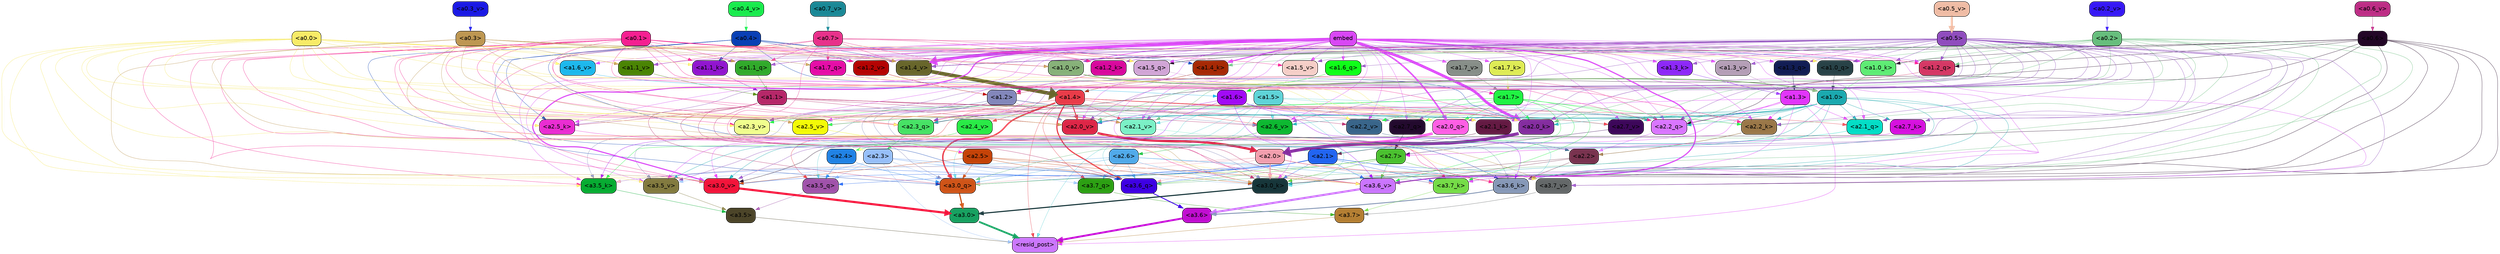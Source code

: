 strict digraph "" {
	graph [bgcolor=transparent,
		layout=dot,
		overlap=false,
		splines=true
	];
	"<a3.7>"	[color=black,
		fillcolor="#b47f33",
		fontname=Helvetica,
		shape=box,
		style="filled, rounded"];
	"<resid_post>"	[color=black,
		fillcolor="#cb77fc",
		fontname=Helvetica,
		shape=box,
		style="filled, rounded"];
	"<a3.7>" -> "<resid_post>"	[color="#b47f33",
		penwidth=0.6239100098609924];
	"<a3.6>"	[color=black,
		fillcolor="#c10ed1",
		fontname=Helvetica,
		shape=box,
		style="filled, rounded"];
	"<a3.6>" -> "<resid_post>"	[color="#c10ed1",
		penwidth=4.569062113761902];
	"<a3.5>"	[color=black,
		fillcolor="#4c4529",
		fontname=Helvetica,
		shape=box,
		style="filled, rounded"];
	"<a3.5>" -> "<resid_post>"	[color="#4c4529",
		penwidth=0.6];
	"<a3.0>"	[color=black,
		fillcolor="#18a161",
		fontname=Helvetica,
		shape=box,
		style="filled, rounded"];
	"<a3.0>" -> "<resid_post>"	[color="#18a161",
		penwidth=4.283544182777405];
	"<a2.3>"	[color=black,
		fillcolor="#97bff9",
		fontname=Helvetica,
		shape=box,
		style="filled, rounded"];
	"<a2.3>" -> "<resid_post>"	[color="#97bff9",
		penwidth=0.6];
	"<a3.7_q>"	[color=black,
		fillcolor="#2ca013",
		fontname=Helvetica,
		shape=box,
		style="filled, rounded"];
	"<a2.3>" -> "<a3.7_q>"	[color="#97bff9",
		penwidth=0.6];
	"<a3.6_q>"	[color=black,
		fillcolor="#3e01e3",
		fontname=Helvetica,
		shape=box,
		style="filled, rounded"];
	"<a2.3>" -> "<a3.6_q>"	[color="#97bff9",
		penwidth=0.6];
	"<a3.5_q>"	[color=black,
		fillcolor="#a052aa",
		fontname=Helvetica,
		shape=box,
		style="filled, rounded"];
	"<a2.3>" -> "<a3.5_q>"	[color="#97bff9",
		penwidth=0.6];
	"<a3.0_q>"	[color=black,
		fillcolor="#cf5418",
		fontname=Helvetica,
		shape=box,
		style="filled, rounded"];
	"<a2.3>" -> "<a3.0_q>"	[color="#97bff9",
		penwidth=0.6];
	"<a3.0_k>"	[color=black,
		fillcolor="#17363a",
		fontname=Helvetica,
		shape=box,
		style="filled, rounded"];
	"<a2.3>" -> "<a3.0_k>"	[color="#97bff9",
		penwidth=0.6];
	"<a3.6_v>"	[color=black,
		fillcolor="#ca75fd",
		fontname=Helvetica,
		shape=box,
		style="filled, rounded"];
	"<a2.3>" -> "<a3.6_v>"	[color="#97bff9",
		penwidth=0.6];
	"<a3.5_v>"	[color=black,
		fillcolor="#827a3f",
		fontname=Helvetica,
		shape=box,
		style="filled, rounded"];
	"<a2.3>" -> "<a3.5_v>"	[color="#97bff9",
		penwidth=0.6];
	"<a3.0_v>"	[color=black,
		fillcolor="#f2143a",
		fontname=Helvetica,
		shape=box,
		style="filled, rounded"];
	"<a2.3>" -> "<a3.0_v>"	[color="#97bff9",
		penwidth=0.6];
	"<a1.5>"	[color=black,
		fillcolor="#5fd4d8",
		fontname=Helvetica,
		shape=box,
		style="filled, rounded"];
	"<a1.5>" -> "<resid_post>"	[color="#5fd4d8",
		penwidth=0.6];
	"<a1.5>" -> "<a3.6_q>"	[color="#5fd4d8",
		penwidth=0.6];
	"<a1.5>" -> "<a3.5_q>"	[color="#5fd4d8",
		penwidth=0.6];
	"<a1.5>" -> "<a3.0_q>"	[color="#5fd4d8",
		penwidth=0.6];
	"<a3.6_k>"	[color=black,
		fillcolor="#8698b7",
		fontname=Helvetica,
		shape=box,
		style="filled, rounded"];
	"<a1.5>" -> "<a3.6_k>"	[color="#5fd4d8",
		penwidth=0.6];
	"<a1.5>" -> "<a3.0_k>"	[color="#5fd4d8",
		penwidth=0.6];
	"<a2.2_q>"	[color=black,
		fillcolor="#d975ff",
		fontname=Helvetica,
		shape=box,
		style="filled, rounded"];
	"<a1.5>" -> "<a2.2_q>"	[color="#5fd4d8",
		penwidth=0.6];
	"<a2.7_v>"	[color=black,
		fillcolor="#3d075a",
		fontname=Helvetica,
		shape=box,
		style="filled, rounded"];
	"<a1.5>" -> "<a2.7_v>"	[color="#5fd4d8",
		penwidth=0.6];
	"<a2.6_v>"	[color=black,
		fillcolor="#0db831",
		fontname=Helvetica,
		shape=box,
		style="filled, rounded"];
	"<a1.5>" -> "<a2.6_v>"	[color="#5fd4d8",
		penwidth=0.6];
	"<a2.1_v>"	[color=black,
		fillcolor="#7bf0c6",
		fontname=Helvetica,
		shape=box,
		style="filled, rounded"];
	"<a1.5>" -> "<a2.1_v>"	[color="#5fd4d8",
		penwidth=0.6];
	"<a1.4>"	[color=black,
		fillcolor="#e93c49",
		fontname=Helvetica,
		shape=box,
		style="filled, rounded"];
	"<a1.4>" -> "<resid_post>"	[color="#e93c49",
		penwidth=0.6];
	"<a1.4>" -> "<a3.7_q>"	[color="#e93c49",
		penwidth=0.6];
	"<a1.4>" -> "<a3.6_q>"	[color="#e93c49",
		penwidth=2.7536282539367676];
	"<a1.4>" -> "<a3.5_q>"	[color="#e93c49",
		penwidth=0.6];
	"<a1.4>" -> "<a3.0_q>"	[color="#e93c49",
		penwidth=3.3369133472442627];
	"<a2.3_q>"	[color=black,
		fillcolor="#47e265",
		fontname=Helvetica,
		shape=box,
		style="filled, rounded"];
	"<a1.4>" -> "<a2.3_q>"	[color="#e93c49",
		penwidth=0.6];
	"<a1.4>" -> "<a2.2_q>"	[color="#e93c49",
		penwidth=0.6];
	"<a2.1_q>"	[color=black,
		fillcolor="#04ddc6",
		fontname=Helvetica,
		shape=box,
		style="filled, rounded"];
	"<a1.4>" -> "<a2.1_q>"	[color="#e93c49",
		penwidth=0.6];
	"<a2.0_q>"	[color=black,
		fillcolor="#fe5ee4",
		fontname=Helvetica,
		shape=box,
		style="filled, rounded"];
	"<a1.4>" -> "<a2.0_q>"	[color="#e93c49",
		penwidth=0.6];
	"<a2.1_k>"	[color=black,
		fillcolor="#641a43",
		fontname=Helvetica,
		shape=box,
		style="filled, rounded"];
	"<a1.4>" -> "<a2.1_k>"	[color="#e93c49",
		penwidth=0.6];
	"<a1.4>" -> "<a2.7_v>"	[color="#e93c49",
		penwidth=0.6];
	"<a1.4>" -> "<a2.6_v>"	[color="#e93c49",
		penwidth=0.6];
	"<a2.5_v>"	[color=black,
		fillcolor="#f3fa07",
		fontname=Helvetica,
		shape=box,
		style="filled, rounded"];
	"<a1.4>" -> "<a2.5_v>"	[color="#e93c49",
		penwidth=0.6];
	"<a2.4_v>"	[color=black,
		fillcolor="#29ea46",
		fontname=Helvetica,
		shape=box,
		style="filled, rounded"];
	"<a1.4>" -> "<a2.4_v>"	[color="#e93c49",
		penwidth=0.6];
	"<a1.4>" -> "<a2.1_v>"	[color="#e93c49",
		penwidth=0.6];
	"<a2.0_v>"	[color=black,
		fillcolor="#dd2647",
		fontname=Helvetica,
		shape=box,
		style="filled, rounded"];
	"<a1.4>" -> "<a2.0_v>"	[color="#e93c49",
		penwidth=2.2818827629089355];
	"<a1.3>"	[color=black,
		fillcolor="#e235fa",
		fontname=Helvetica,
		shape=box,
		style="filled, rounded"];
	"<a1.3>" -> "<resid_post>"	[color="#e235fa",
		penwidth=0.6];
	"<a1.3>" -> "<a3.6_v>"	[color="#e235fa",
		penwidth=0.6];
	"<a1.3>" -> "<a3.5_v>"	[color="#e235fa",
		penwidth=0.6];
	"<a1.3>" -> "<a3.0_v>"	[color="#e235fa",
		penwidth=0.6];
	"<a1.3>" -> "<a2.2_q>"	[color="#e235fa",
		penwidth=0.6];
	"<a1.3>" -> "<a2.1_q>"	[color="#e235fa",
		penwidth=0.6];
	"<a2.2_k>"	[color=black,
		fillcolor="#9a7748",
		fontname=Helvetica,
		shape=box,
		style="filled, rounded"];
	"<a1.3>" -> "<a2.2_k>"	[color="#e235fa",
		penwidth=0.6];
	"<a1.3>" -> "<a2.5_v>"	[color="#e235fa",
		penwidth=0.6];
	"<a3.7_q>" -> "<a3.7>"	[color="#2ca013",
		penwidth=0.6];
	"<a3.6_q>" -> "<a3.6>"	[color="#3e01e3",
		penwidth=2.0344843566417694];
	"<a3.5_q>" -> "<a3.5>"	[color="#a052aa",
		penwidth=0.6];
	"<a3.0_q>" -> "<a3.0>"	[color="#cf5418",
		penwidth=2.863015294075012];
	"<a3.7_k>"	[color=black,
		fillcolor="#75dc47",
		fontname=Helvetica,
		shape=box,
		style="filled, rounded"];
	"<a3.7_k>" -> "<a3.7>"	[color="#75dc47",
		penwidth=0.6];
	"<a3.6_k>" -> "<a3.6>"	[color="#8698b7",
		penwidth=2.1770318150520325];
	"<a3.5_k>"	[color=black,
		fillcolor="#07ac32",
		fontname=Helvetica,
		shape=box,
		style="filled, rounded"];
	"<a3.5_k>" -> "<a3.5>"	[color="#07ac32",
		penwidth=0.6];
	"<a3.0_k>" -> "<a3.0>"	[color="#17363a",
		penwidth=2.6323853135108948];
	"<a3.7_v>"	[color=black,
		fillcolor="#646869",
		fontname=Helvetica,
		shape=box,
		style="filled, rounded"];
	"<a3.7_v>" -> "<a3.7>"	[color="#646869",
		penwidth=0.6];
	"<a3.6_v>" -> "<a3.6>"	[color="#ca75fd",
		penwidth=4.972373723983765];
	"<a3.5_v>" -> "<a3.5>"	[color="#827a3f",
		penwidth=0.6];
	"<a3.0_v>" -> "<a3.0>"	[color="#f2143a",
		penwidth=5.1638524532318115];
	"<a2.6>"	[color=black,
		fillcolor="#51aaea",
		fontname=Helvetica,
		shape=box,
		style="filled, rounded"];
	"<a2.6>" -> "<a3.7_q>"	[color="#51aaea",
		penwidth=0.6];
	"<a2.6>" -> "<a3.6_q>"	[color="#51aaea",
		penwidth=0.6];
	"<a2.6>" -> "<a3.0_q>"	[color="#51aaea",
		penwidth=0.6];
	"<a2.6>" -> "<a3.7_k>"	[color="#51aaea",
		penwidth=0.6];
	"<a2.6>" -> "<a3.6_k>"	[color="#51aaea",
		penwidth=0.6];
	"<a2.6>" -> "<a3.5_k>"	[color="#51aaea",
		penwidth=0.6];
	"<a2.6>" -> "<a3.0_k>"	[color="#51aaea",
		penwidth=0.6];
	"<a2.1>"	[color=black,
		fillcolor="#2265f1",
		fontname=Helvetica,
		shape=box,
		style="filled, rounded"];
	"<a2.1>" -> "<a3.7_q>"	[color="#2265f1",
		penwidth=0.6];
	"<a2.1>" -> "<a3.6_q>"	[color="#2265f1",
		penwidth=0.6];
	"<a2.1>" -> "<a3.5_q>"	[color="#2265f1",
		penwidth=0.6];
	"<a2.1>" -> "<a3.0_q>"	[color="#2265f1",
		penwidth=0.6];
	"<a2.1>" -> "<a3.7_k>"	[color="#2265f1",
		penwidth=0.6];
	"<a2.1>" -> "<a3.6_k>"	[color="#2265f1",
		penwidth=0.6];
	"<a2.1>" -> "<a3.5_k>"	[color="#2265f1",
		penwidth=0.6];
	"<a2.1>" -> "<a3.0_k>"	[color="#2265f1",
		penwidth=0.6];
	"<a2.1>" -> "<a3.7_v>"	[color="#2265f1",
		penwidth=0.6];
	"<a2.1>" -> "<a3.6_v>"	[color="#2265f1",
		penwidth=0.6];
	"<a2.1>" -> "<a3.0_v>"	[color="#2265f1",
		penwidth=0.6];
	"<a2.7>"	[color=black,
		fillcolor="#4bc130",
		fontname=Helvetica,
		shape=box,
		style="filled, rounded"];
	"<a2.7>" -> "<a3.6_q>"	[color="#4bc130",
		penwidth=0.6];
	"<a2.7>" -> "<a3.0_q>"	[color="#4bc130",
		penwidth=0.6];
	"<a2.7>" -> "<a3.6_k>"	[color="#4bc130",
		penwidth=0.6];
	"<a2.7>" -> "<a3.0_k>"	[color="#4bc130",
		penwidth=0.6];
	"<a2.7>" -> "<a3.6_v>"	[color="#4bc130",
		penwidth=0.6];
	"<a2.5>"	[color=black,
		fillcolor="#c54308",
		fontname=Helvetica,
		shape=box,
		style="filled, rounded"];
	"<a2.5>" -> "<a3.6_q>"	[color="#c54308",
		penwidth=0.6];
	"<a2.5>" -> "<a3.0_q>"	[color="#c54308",
		penwidth=0.6];
	"<a2.5>" -> "<a3.0_k>"	[color="#c54308",
		penwidth=0.6];
	"<a2.5>" -> "<a3.6_v>"	[color="#c54308",
		penwidth=0.6];
	"<a2.5>" -> "<a3.0_v>"	[color="#c54308",
		penwidth=0.6];
	"<a2.0>"	[color=black,
		fillcolor="#f29fae",
		fontname=Helvetica,
		shape=box,
		style="filled, rounded"];
	"<a2.0>" -> "<a3.6_q>"	[color="#f29fae",
		penwidth=0.6];
	"<a2.0>" -> "<a3.0_q>"	[color="#f29fae",
		penwidth=0.6];
	"<a2.0>" -> "<a3.7_k>"	[color="#f29fae",
		penwidth=0.6];
	"<a2.0>" -> "<a3.6_k>"	[color="#f29fae",
		penwidth=1.7047871947288513];
	"<a2.0>" -> "<a3.5_k>"	[color="#f29fae",
		penwidth=0.6];
	"<a2.0>" -> "<a3.0_k>"	[color="#f29fae",
		penwidth=2.239806979894638];
	"<a1.1>"	[color=black,
		fillcolor="#b62869",
		fontname=Helvetica,
		shape=box,
		style="filled, rounded"];
	"<a1.1>" -> "<a3.6_q>"	[color="#b62869",
		penwidth=0.6];
	"<a1.1>" -> "<a3.0_q>"	[color="#b62869",
		penwidth=0.6];
	"<a1.1>" -> "<a3.0_k>"	[color="#b62869",
		penwidth=0.6];
	"<a1.1>" -> "<a3.6_v>"	[color="#b62869",
		penwidth=0.6];
	"<a2.7_q>"	[color=black,
		fillcolor="#230a2e",
		fontname=Helvetica,
		shape=box,
		style="filled, rounded"];
	"<a1.1>" -> "<a2.7_q>"	[color="#b62869",
		penwidth=0.6];
	"<a2.5_k>"	[color=black,
		fillcolor="#ea2dd2",
		fontname=Helvetica,
		shape=box,
		style="filled, rounded"];
	"<a1.1>" -> "<a2.5_k>"	[color="#b62869",
		penwidth=0.6];
	"<a2.0_k>"	[color=black,
		fillcolor="#842d9f",
		fontname=Helvetica,
		shape=box,
		style="filled, rounded"];
	"<a1.1>" -> "<a2.0_k>"	[color="#b62869",
		penwidth=0.6];
	"<a1.1>" -> "<a2.6_v>"	[color="#b62869",
		penwidth=0.6];
	"<a2.2_v>"	[color=black,
		fillcolor="#39658a",
		fontname=Helvetica,
		shape=box,
		style="filled, rounded"];
	"<a1.1>" -> "<a2.2_v>"	[color="#b62869",
		penwidth=0.6];
	"<a1.1>" -> "<a2.1_v>"	[color="#b62869",
		penwidth=0.6];
	"<a1.1>" -> "<a2.0_v>"	[color="#b62869",
		penwidth=0.6];
	"<a0.4>"	[color=black,
		fillcolor="#0940b5",
		fontname=Helvetica,
		shape=box,
		style="filled, rounded"];
	"<a0.4>" -> "<a3.6_q>"	[color="#0940b5",
		penwidth=0.6];
	"<a0.4>" -> "<a3.0_q>"	[color="#0940b5",
		penwidth=0.6];
	"<a0.4>" -> "<a3.6_k>"	[color="#0940b5",
		penwidth=0.6];
	"<a0.4>" -> "<a2.5_k>"	[color="#0940b5",
		penwidth=0.6];
	"<a0.4>" -> "<a2.0_k>"	[color="#0940b5",
		penwidth=0.6];
	"<a1.4_k>"	[color=black,
		fillcolor="#a62905",
		fontname=Helvetica,
		shape=box,
		style="filled, rounded"];
	"<a0.4>" -> "<a1.4_k>"	[color="#0940b5",
		penwidth=0.6];
	"<a1.1_k>"	[color=black,
		fillcolor="#9115cf",
		fontname=Helvetica,
		shape=box,
		style="filled, rounded"];
	"<a0.4>" -> "<a1.1_k>"	[color="#0940b5",
		penwidth=0.6];
	"<a1.0_k>"	[color=black,
		fillcolor="#5eec74",
		fontname=Helvetica,
		shape=box,
		style="filled, rounded"];
	"<a0.4>" -> "<a1.0_k>"	[color="#0940b5",
		penwidth=0.6];
	"<a1.4_v>"	[color=black,
		fillcolor="#68662b",
		fontname=Helvetica,
		shape=box,
		style="filled, rounded"];
	"<a0.4>" -> "<a1.4_v>"	[color="#0940b5",
		penwidth=0.6];
	"<a1.2_v>"	[color=black,
		fillcolor="#b40403",
		fontname=Helvetica,
		shape=box,
		style="filled, rounded"];
	"<a0.4>" -> "<a1.2_v>"	[color="#0940b5",
		penwidth=0.6];
	"<a0.2>"	[color=black,
		fillcolor="#67be7d",
		fontname=Helvetica,
		shape=box,
		style="filled, rounded"];
	"<a0.2>" -> "<a3.6_q>"	[color="#67be7d",
		penwidth=0.6];
	"<a0.2>" -> "<a3.0_q>"	[color="#67be7d",
		penwidth=0.6];
	"<a0.2>" -> "<a3.6_k>"	[color="#67be7d",
		penwidth=0.6];
	"<a0.2>" -> "<a3.0_k>"	[color="#67be7d",
		penwidth=0.6];
	"<a0.2>" -> "<a2.2_q>"	[color="#67be7d",
		penwidth=0.6];
	"<a0.2>" -> "<a2.2_k>"	[color="#67be7d",
		penwidth=0.6];
	"<a0.2>" -> "<a2.0_k>"	[color="#67be7d",
		penwidth=0.6];
	"<a0.2>" -> "<a2.7_v>"	[color="#67be7d",
		penwidth=0.6];
	"<a0.2>" -> "<a2.1_v>"	[color="#67be7d",
		penwidth=0.6];
	"<a0.2>" -> "<a2.0_v>"	[color="#67be7d",
		penwidth=0.6];
	"<a1.5_q>"	[color=black,
		fillcolor="#d1a5d6",
		fontname=Helvetica,
		shape=box,
		style="filled, rounded"];
	"<a0.2>" -> "<a1.5_q>"	[color="#67be7d",
		penwidth=0.6];
	"<a1.2_q>"	[color=black,
		fillcolor="#d53865",
		fontname=Helvetica,
		shape=box,
		style="filled, rounded"];
	"<a0.2>" -> "<a1.2_q>"	[color="#67be7d",
		penwidth=0.6];
	"<a1.0_q>"	[color=black,
		fillcolor="#284247",
		fontname=Helvetica,
		shape=box,
		style="filled, rounded"];
	"<a0.2>" -> "<a1.0_q>"	[color="#67be7d",
		penwidth=0.6];
	"<a0.2>" -> "<a1.4_k>"	[color="#67be7d",
		penwidth=0.6];
	"<a0.2>" -> "<a1.0_k>"	[color="#67be7d",
		penwidth=0.6];
	"<a0.2>" -> "<a1.4_v>"	[color="#67be7d",
		penwidth=0.6];
	"<a2.4>"	[color=black,
		fillcolor="#2183e5",
		fontname=Helvetica,
		shape=box,
		style="filled, rounded"];
	"<a2.4>" -> "<a3.5_q>"	[color="#2183e5",
		penwidth=0.6];
	"<a2.4>" -> "<a3.0_q>"	[color="#2183e5",
		penwidth=0.6];
	"<a1.2>"	[color=black,
		fillcolor="#8387bb",
		fontname=Helvetica,
		shape=box,
		style="filled, rounded"];
	"<a1.2>" -> "<a3.0_q>"	[color="#8387bb",
		penwidth=0.6];
	"<a1.2>" -> "<a3.6_k>"	[color="#8387bb",
		penwidth=0.6];
	"<a1.2>" -> "<a3.5_k>"	[color="#8387bb",
		penwidth=0.6];
	"<a1.2>" -> "<a3.0_k>"	[color="#8387bb",
		penwidth=0.6];
	"<a1.2>" -> "<a3.5_v>"	[color="#8387bb",
		penwidth=0.6];
	"<a1.2>" -> "<a2.7_q>"	[color="#8387bb",
		penwidth=0.6];
	"<a1.2>" -> "<a2.2_q>"	[color="#8387bb",
		penwidth=0.6];
	"<a1.2>" -> "<a2.2_k>"	[color="#8387bb",
		penwidth=0.6];
	"<a1.2>" -> "<a2.6_v>"	[color="#8387bb",
		penwidth=0.6];
	"<a1.2>" -> "<a2.5_v>"	[color="#8387bb",
		penwidth=0.6];
	"<a2.3_v>"	[color=black,
		fillcolor="#f0fe8d",
		fontname=Helvetica,
		shape=box,
		style="filled, rounded"];
	"<a1.2>" -> "<a2.3_v>"	[color="#8387bb",
		penwidth=0.6];
	"<a1.2>" -> "<a2.0_v>"	[color="#8387bb",
		penwidth=0.6];
	"<a1.7>"	[color=black,
		fillcolor="#20f343",
		fontname=Helvetica,
		shape=box,
		style="filled, rounded"];
	"<a1.7>" -> "<a3.7_k>"	[color="#20f343",
		penwidth=0.6];
	"<a1.7>" -> "<a3.5_k>"	[color="#20f343",
		penwidth=0.6];
	"<a1.7>" -> "<a3.6_v>"	[color="#20f343",
		penwidth=0.6];
	"<a1.7>" -> "<a2.7_q>"	[color="#20f343",
		penwidth=0.6];
	"<a1.7>" -> "<a2.2_q>"	[color="#20f343",
		penwidth=0.6];
	"<a1.7>" -> "<a2.0_q>"	[color="#20f343",
		penwidth=0.6];
	"<a1.7>" -> "<a2.2_k>"	[color="#20f343",
		penwidth=0.6];
	"<a1.7>" -> "<a2.0_k>"	[color="#20f343",
		penwidth=0.6];
	"<a1.7>" -> "<a2.5_v>"	[color="#20f343",
		penwidth=0.6];
	"<a1.7>" -> "<a2.3_v>"	[color="#20f343",
		penwidth=0.6];
	"<a1.7>" -> "<a2.2_v>"	[color="#20f343",
		penwidth=0.6];
	"<a0.7>"	[color=black,
		fillcolor="#e8318b",
		fontname=Helvetica,
		shape=box,
		style="filled, rounded"];
	"<a0.7>" -> "<a3.7_k>"	[color="#e8318b",
		penwidth=0.6];
	"<a0.7>" -> "<a3.0_v>"	[color="#e8318b",
		penwidth=0.6];
	"<a0.7>" -> "<a2.3_q>"	[color="#e8318b",
		penwidth=0.6];
	"<a0.7>" -> "<a2.2_q>"	[color="#e8318b",
		penwidth=0.6];
	"<a1.7_q>"	[color=black,
		fillcolor="#e50ea7",
		fontname=Helvetica,
		shape=box,
		style="filled, rounded"];
	"<a0.7>" -> "<a1.7_q>"	[color="#e8318b",
		penwidth=0.6];
	"<a0.7>" -> "<a1.5_q>"	[color="#e8318b",
		penwidth=0.6];
	"<a1.1_q>"	[color=black,
		fillcolor="#31aa2b",
		fontname=Helvetica,
		shape=box,
		style="filled, rounded"];
	"<a0.7>" -> "<a1.1_q>"	[color="#e8318b",
		penwidth=0.6];
	"<a1.2_k>"	[color=black,
		fillcolor="#d8099d",
		fontname=Helvetica,
		shape=box,
		style="filled, rounded"];
	"<a0.7>" -> "<a1.2_k>"	[color="#e8318b",
		penwidth=0.6];
	"<a0.7>" -> "<a1.0_k>"	[color="#e8318b",
		penwidth=0.6];
	"<a0.7>" -> "<a1.4_v>"	[color="#e8318b",
		penwidth=0.6];
	"<a1.1_v>"	[color=black,
		fillcolor="#4a8404",
		fontname=Helvetica,
		shape=box,
		style="filled, rounded"];
	"<a0.7>" -> "<a1.1_v>"	[color="#e8318b",
		penwidth=0.6];
	"<a0.6>"	[color=black,
		fillcolor="#230727",
		fontname=Helvetica,
		shape=box,
		style="filled, rounded"];
	"<a0.6>" -> "<a3.7_k>"	[color="#230727",
		penwidth=0.6];
	"<a0.6>" -> "<a3.6_k>"	[color="#230727",
		penwidth=0.6];
	"<a0.6>" -> "<a3.0_k>"	[color="#230727",
		penwidth=0.6];
	"<a0.6>" -> "<a3.7_v>"	[color="#230727",
		penwidth=0.6];
	"<a0.6>" -> "<a3.6_v>"	[color="#230727",
		penwidth=0.6];
	"<a0.6>" -> "<a3.0_v>"	[color="#230727",
		penwidth=0.6];
	"<a0.6>" -> "<a2.3_q>"	[color="#230727",
		penwidth=0.6];
	"<a0.6>" -> "<a2.2_q>"	[color="#230727",
		penwidth=0.6];
	"<a0.6>" -> "<a1.5_q>"	[color="#230727",
		penwidth=0.6];
	"<a0.6>" -> "<a1.2_q>"	[color="#230727",
		penwidth=0.6];
	"<a0.6>" -> "<a1.0_k>"	[color="#230727",
		penwidth=0.6];
	"<a0.6>" -> "<a1.4_v>"	[color="#230727",
		penwidth=0.6];
	embed	[color=black,
		fillcolor="#d947f5",
		fontname=Helvetica,
		shape=box,
		style="filled, rounded"];
	embed -> "<a3.7_k>"	[color="#d947f5",
		penwidth=0.6];
	embed -> "<a3.6_k>"	[color="#d947f5",
		penwidth=0.6];
	embed -> "<a3.5_k>"	[color="#d947f5",
		penwidth=0.6];
	embed -> "<a3.0_k>"	[color="#d947f5",
		penwidth=0.6];
	embed -> "<a3.7_v>"	[color="#d947f5",
		penwidth=0.6];
	embed -> "<a3.6_v>"	[color="#d947f5",
		penwidth=2.7369276881217957];
	embed -> "<a3.5_v>"	[color="#d947f5",
		penwidth=0.6];
	embed -> "<a3.0_v>"	[color="#d947f5",
		penwidth=2.5778204202651978];
	embed -> "<a2.7_q>"	[color="#d947f5",
		penwidth=0.6];
	embed -> "<a2.3_q>"	[color="#d947f5",
		penwidth=0.6];
	embed -> "<a2.2_q>"	[color="#d947f5",
		penwidth=0.6];
	embed -> "<a2.1_q>"	[color="#d947f5",
		penwidth=0.6];
	embed -> "<a2.0_q>"	[color="#d947f5",
		penwidth=3.459219217300415];
	embed -> "<a2.5_k>"	[color="#d947f5",
		penwidth=0.6];
	embed -> "<a2.2_k>"	[color="#d947f5",
		penwidth=0.6363201141357422];
	embed -> "<a2.1_k>"	[color="#d947f5",
		penwidth=0.6];
	embed -> "<a2.0_k>"	[color="#d947f5",
		penwidth=6.407642982900143];
	embed -> "<a2.7_v>"	[color="#d947f5",
		penwidth=0.6];
	embed -> "<a2.6_v>"	[color="#d947f5",
		penwidth=0.6];
	embed -> "<a2.5_v>"	[color="#d947f5",
		penwidth=0.6];
	embed -> "<a2.3_v>"	[color="#d947f5",
		penwidth=0.6];
	embed -> "<a2.2_v>"	[color="#d947f5",
		penwidth=0.6175012588500977];
	embed -> "<a2.1_v>"	[color="#d947f5",
		penwidth=0.6];
	embed -> "<a2.0_v>"	[color="#d947f5",
		penwidth=0.6];
	embed -> "<a1.7_q>"	[color="#d947f5",
		penwidth=0.6];
	"<a1.6_q>"	[color=black,
		fillcolor="#0ffe18",
		fontname=Helvetica,
		shape=box,
		style="filled, rounded"];
	embed -> "<a1.6_q>"	[color="#d947f5",
		penwidth=0.6];
	embed -> "<a1.5_q>"	[color="#d947f5",
		penwidth=0.6186923980712891];
	"<a1.3_q>"	[color=black,
		fillcolor="#121d54",
		fontname=Helvetica,
		shape=box,
		style="filled, rounded"];
	embed -> "<a1.3_q>"	[color="#d947f5",
		penwidth=0.6];
	embed -> "<a1.2_q>"	[color="#d947f5",
		penwidth=0.6];
	embed -> "<a1.1_q>"	[color="#d947f5",
		penwidth=0.6];
	embed -> "<a1.0_q>"	[color="#d947f5",
		penwidth=0.6];
	"<a1.7_k>"	[color=black,
		fillcolor="#deeb55",
		fontname=Helvetica,
		shape=box,
		style="filled, rounded"];
	embed -> "<a1.7_k>"	[color="#d947f5",
		penwidth=0.6];
	embed -> "<a1.4_k>"	[color="#d947f5",
		penwidth=2.1454997062683105];
	"<a1.3_k>"	[color=black,
		fillcolor="#8d28f7",
		fontname=Helvetica,
		shape=box,
		style="filled, rounded"];
	embed -> "<a1.3_k>"	[color="#d947f5",
		penwidth=0.6];
	embed -> "<a1.2_k>"	[color="#d947f5",
		penwidth=0.6];
	embed -> "<a1.1_k>"	[color="#d947f5",
		penwidth=0.6];
	embed -> "<a1.0_k>"	[color="#d947f5",
		penwidth=0.6];
	"<a1.7_v>"	[color=black,
		fillcolor="#878e88",
		fontname=Helvetica,
		shape=box,
		style="filled, rounded"];
	embed -> "<a1.7_v>"	[color="#d947f5",
		penwidth=0.6];
	"<a1.6_v>"	[color=black,
		fillcolor="#1db8ec",
		fontname=Helvetica,
		shape=box,
		style="filled, rounded"];
	embed -> "<a1.6_v>"	[color="#d947f5",
		penwidth=0.6];
	"<a1.5_v>"	[color=black,
		fillcolor="#f5cec7",
		fontname=Helvetica,
		shape=box,
		style="filled, rounded"];
	embed -> "<a1.5_v>"	[color="#d947f5",
		penwidth=0.6];
	embed -> "<a1.4_v>"	[color="#d947f5",
		penwidth=6.860090345144272];
	"<a1.3_v>"	[color=black,
		fillcolor="#b49eb6",
		fontname=Helvetica,
		shape=box,
		style="filled, rounded"];
	embed -> "<a1.3_v>"	[color="#d947f5",
		penwidth=0.6];
	embed -> "<a1.2_v>"	[color="#d947f5",
		penwidth=0.6];
	embed -> "<a1.1_v>"	[color="#d947f5",
		penwidth=0.6];
	"<a1.0_v>"	[color=black,
		fillcolor="#87b179",
		fontname=Helvetica,
		shape=box,
		style="filled, rounded"];
	embed -> "<a1.0_v>"	[color="#d947f5",
		penwidth=1.2940821647644043];
	"<a2.2>"	[color=black,
		fillcolor="#79334f",
		fontname=Helvetica,
		shape=box,
		style="filled, rounded"];
	"<a2.2>" -> "<a3.6_k>"	[color="#79334f",
		penwidth=0.6];
	"<a2.2>" -> "<a3.0_k>"	[color="#79334f",
		penwidth=0.6];
	"<a2.2>" -> "<a3.6_v>"	[color="#79334f",
		penwidth=0.6];
	"<a1.6>"	[color=black,
		fillcolor="#a20bf6",
		fontname=Helvetica,
		shape=box,
		style="filled, rounded"];
	"<a1.6>" -> "<a3.6_k>"	[color="#a20bf6",
		penwidth=0.6];
	"<a1.6>" -> "<a3.5_k>"	[color="#a20bf6",
		penwidth=0.6];
	"<a1.6>" -> "<a3.6_v>"	[color="#a20bf6",
		penwidth=0.6];
	"<a1.6>" -> "<a2.0_k>"	[color="#a20bf6",
		penwidth=0.6];
	"<a1.6>" -> "<a2.0_v>"	[color="#a20bf6",
		penwidth=0.6];
	"<a1.0>"	[color=black,
		fillcolor="#1ba9af",
		fontname=Helvetica,
		shape=box,
		style="filled, rounded"];
	"<a1.0>" -> "<a3.6_k>"	[color="#1ba9af",
		penwidth=0.6];
	"<a1.0>" -> "<a3.0_k>"	[color="#1ba9af",
		penwidth=0.6];
	"<a1.0>" -> "<a3.6_v>"	[color="#1ba9af",
		penwidth=0.6];
	"<a1.0>" -> "<a3.5_v>"	[color="#1ba9af",
		penwidth=0.6];
	"<a1.0>" -> "<a3.0_v>"	[color="#1ba9af",
		penwidth=0.6];
	"<a1.0>" -> "<a2.3_q>"	[color="#1ba9af",
		penwidth=0.6];
	"<a1.0>" -> "<a2.2_q>"	[color="#1ba9af",
		penwidth=0.6];
	"<a1.0>" -> "<a2.1_q>"	[color="#1ba9af",
		penwidth=0.6];
	"<a2.7_k>"	[color=black,
		fillcolor="#d611df",
		fontname=Helvetica,
		shape=box,
		style="filled, rounded"];
	"<a1.0>" -> "<a2.7_k>"	[color="#1ba9af",
		penwidth=0.6];
	"<a1.0>" -> "<a2.2_k>"	[color="#1ba9af",
		penwidth=0.6];
	"<a1.0>" -> "<a2.0_k>"	[color="#1ba9af",
		penwidth=0.6];
	"<a1.0>" -> "<a2.7_v>"	[color="#1ba9af",
		penwidth=0.6];
	"<a1.0>" -> "<a2.6_v>"	[color="#1ba9af",
		penwidth=0.6];
	"<a1.0>" -> "<a2.0_v>"	[color="#1ba9af",
		penwidth=1.2978954315185547];
	"<a0.5>"	[color=black,
		fillcolor="#904dbe",
		fontname=Helvetica,
		shape=box,
		style="filled, rounded"];
	"<a0.5>" -> "<a3.6_k>"	[color="#904dbe",
		penwidth=0.6];
	"<a0.5>" -> "<a3.7_v>"	[color="#904dbe",
		penwidth=0.6];
	"<a0.5>" -> "<a3.6_v>"	[color="#904dbe",
		penwidth=0.6];
	"<a0.5>" -> "<a3.5_v>"	[color="#904dbe",
		penwidth=0.6];
	"<a0.5>" -> "<a3.0_v>"	[color="#904dbe",
		penwidth=0.6];
	"<a0.5>" -> "<a2.7_q>"	[color="#904dbe",
		penwidth=0.6];
	"<a0.5>" -> "<a2.3_q>"	[color="#904dbe",
		penwidth=0.6];
	"<a0.5>" -> "<a2.2_q>"	[color="#904dbe",
		penwidth=0.6];
	"<a0.5>" -> "<a2.1_q>"	[color="#904dbe",
		penwidth=0.6];
	"<a0.5>" -> "<a2.0_q>"	[color="#904dbe",
		penwidth=0.6];
	"<a0.5>" -> "<a2.7_k>"	[color="#904dbe",
		penwidth=0.6];
	"<a0.5>" -> "<a2.5_k>"	[color="#904dbe",
		penwidth=0.6];
	"<a0.5>" -> "<a2.2_k>"	[color="#904dbe",
		penwidth=0.6];
	"<a0.5>" -> "<a2.1_k>"	[color="#904dbe",
		penwidth=0.6];
	"<a0.5>" -> "<a2.0_k>"	[color="#904dbe",
		penwidth=0.7721366882324219];
	"<a0.5>" -> "<a2.6_v>"	[color="#904dbe",
		penwidth=0.6];
	"<a0.5>" -> "<a2.3_v>"	[color="#904dbe",
		penwidth=0.6];
	"<a0.5>" -> "<a2.1_v>"	[color="#904dbe",
		penwidth=0.6];
	"<a0.5>" -> "<a2.0_v>"	[color="#904dbe",
		penwidth=0.6];
	"<a0.5>" -> "<a1.6_q>"	[color="#904dbe",
		penwidth=0.6];
	"<a0.5>" -> "<a1.3_q>"	[color="#904dbe",
		penwidth=0.6];
	"<a0.5>" -> "<a1.2_q>"	[color="#904dbe",
		penwidth=0.6];
	"<a0.5>" -> "<a1.1_q>"	[color="#904dbe",
		penwidth=0.6];
	"<a0.5>" -> "<a1.0_q>"	[color="#904dbe",
		penwidth=0.6];
	"<a0.5>" -> "<a1.3_k>"	[color="#904dbe",
		penwidth=0.6];
	"<a0.5>" -> "<a1.2_k>"	[color="#904dbe",
		penwidth=0.6];
	"<a0.5>" -> "<a1.1_k>"	[color="#904dbe",
		penwidth=0.6];
	"<a0.5>" -> "<a1.0_k>"	[color="#904dbe",
		penwidth=0.6];
	"<a0.5>" -> "<a1.5_v>"	[color="#904dbe",
		penwidth=0.6];
	"<a0.5>" -> "<a1.4_v>"	[color="#904dbe",
		penwidth=1.0206317901611328];
	"<a0.5>" -> "<a1.3_v>"	[color="#904dbe",
		penwidth=0.6];
	"<a0.5>" -> "<a1.2_v>"	[color="#904dbe",
		penwidth=0.6];
	"<a0.5>" -> "<a1.1_v>"	[color="#904dbe",
		penwidth=0.6];
	"<a0.5>" -> "<a1.0_v>"	[color="#904dbe",
		penwidth=0.6];
	"<a0.1>"	[color=black,
		fillcolor="#f52091",
		fontname=Helvetica,
		shape=box,
		style="filled, rounded"];
	"<a0.1>" -> "<a3.6_k>"	[color="#f52091",
		penwidth=0.6];
	"<a0.1>" -> "<a3.5_k>"	[color="#f52091",
		penwidth=0.6];
	"<a0.1>" -> "<a3.0_k>"	[color="#f52091",
		penwidth=0.6];
	"<a0.1>" -> "<a3.6_v>"	[color="#f52091",
		penwidth=0.6];
	"<a0.1>" -> "<a3.0_v>"	[color="#f52091",
		penwidth=0.6];
	"<a0.1>" -> "<a2.3_q>"	[color="#f52091",
		penwidth=0.6];
	"<a0.1>" -> "<a2.2_q>"	[color="#f52091",
		penwidth=0.6];
	"<a0.1>" -> "<a2.2_k>"	[color="#f52091",
		penwidth=0.6];
	"<a0.1>" -> "<a2.0_k>"	[color="#f52091",
		penwidth=0.6];
	"<a0.1>" -> "<a2.5_v>"	[color="#f52091",
		penwidth=0.6];
	"<a0.1>" -> "<a2.3_v>"	[color="#f52091",
		penwidth=0.6];
	"<a0.1>" -> "<a2.1_v>"	[color="#f52091",
		penwidth=0.6];
	"<a0.1>" -> "<a2.0_v>"	[color="#f52091",
		penwidth=0.6];
	"<a0.1>" -> "<a1.5_q>"	[color="#f52091",
		penwidth=0.6];
	"<a0.1>" -> "<a1.2_q>"	[color="#f52091",
		penwidth=0.6];
	"<a0.1>" -> "<a1.1_q>"	[color="#f52091",
		penwidth=0.6];
	"<a0.1>" -> "<a1.2_k>"	[color="#f52091",
		penwidth=0.6];
	"<a0.1>" -> "<a1.1_k>"	[color="#f52091",
		penwidth=0.6];
	"<a0.1>" -> "<a1.5_v>"	[color="#f52091",
		penwidth=0.6];
	"<a0.1>" -> "<a1.4_v>"	[color="#f52091",
		penwidth=0.6];
	"<a0.1>" -> "<a1.2_v>"	[color="#f52091",
		penwidth=0.6];
	"<a0.1>" -> "<a1.0_v>"	[color="#f52091",
		penwidth=0.6];
	"<a0.0>"	[color=black,
		fillcolor="#f8eb67",
		fontname=Helvetica,
		shape=box,
		style="filled, rounded"];
	"<a0.0>" -> "<a3.5_k>"	[color="#f8eb67",
		penwidth=0.6];
	"<a0.0>" -> "<a3.7_v>"	[color="#f8eb67",
		penwidth=0.6];
	"<a0.0>" -> "<a3.6_v>"	[color="#f8eb67",
		penwidth=0.6];
	"<a0.0>" -> "<a3.5_v>"	[color="#f8eb67",
		penwidth=0.6];
	"<a0.0>" -> "<a3.0_v>"	[color="#f8eb67",
		penwidth=0.6];
	"<a0.0>" -> "<a2.3_q>"	[color="#f8eb67",
		penwidth=0.6];
	"<a0.0>" -> "<a2.0_q>"	[color="#f8eb67",
		penwidth=0.6];
	"<a0.0>" -> "<a2.5_k>"	[color="#f8eb67",
		penwidth=0.6];
	"<a0.0>" -> "<a2.1_k>"	[color="#f8eb67",
		penwidth=0.6];
	"<a0.0>" -> "<a2.0_k>"	[color="#f8eb67",
		penwidth=0.6];
	"<a0.0>" -> "<a2.5_v>"	[color="#f8eb67",
		penwidth=0.6];
	"<a0.0>" -> "<a2.3_v>"	[color="#f8eb67",
		penwidth=0.6];
	"<a0.0>" -> "<a2.2_v>"	[color="#f8eb67",
		penwidth=0.6];
	"<a0.0>" -> "<a2.0_v>"	[color="#f8eb67",
		penwidth=0.6];
	"<a0.0>" -> "<a1.5_q>"	[color="#f8eb67",
		penwidth=0.6];
	"<a0.0>" -> "<a1.0_q>"	[color="#f8eb67",
		penwidth=0.6];
	"<a0.0>" -> "<a1.1_k>"	[color="#f8eb67",
		penwidth=0.6];
	"<a0.0>" -> "<a1.6_v>"	[color="#f8eb67",
		penwidth=0.6];
	"<a0.0>" -> "<a1.4_v>"	[color="#f8eb67",
		penwidth=0.6];
	"<a0.0>" -> "<a1.1_v>"	[color="#f8eb67",
		penwidth=0.6];
	"<a0.3>"	[color=black,
		fillcolor="#be9752",
		fontname=Helvetica,
		shape=box,
		style="filled, rounded"];
	"<a0.3>" -> "<a3.0_k>"	[color="#be9752",
		penwidth=0.6];
	"<a0.3>" -> "<a3.7_v>"	[color="#be9752",
		penwidth=0.6];
	"<a0.3>" -> "<a3.0_v>"	[color="#be9752",
		penwidth=0.6];
	"<a0.3>" -> "<a2.5_v>"	[color="#be9752",
		penwidth=0.6];
	"<a0.3>" -> "<a2.1_v>"	[color="#be9752",
		penwidth=0.6];
	"<a0.3>" -> "<a2.0_v>"	[color="#be9752",
		penwidth=0.6];
	"<a0.3>" -> "<a1.7_q>"	[color="#be9752",
		penwidth=0.6];
	"<a0.3>" -> "<a1.1_q>"	[color="#be9752",
		penwidth=0.6];
	"<a0.3>" -> "<a1.4_v>"	[color="#be9752",
		penwidth=0.6];
	"<a0.3>" -> "<a1.1_v>"	[color="#be9752",
		penwidth=0.6];
	"<a0.3>" -> "<a1.0_v>"	[color="#be9752",
		penwidth=0.6];
	"<a2.7_q>" -> "<a2.7>"	[color="#230a2e",
		penwidth=0.6];
	"<a2.3_q>" -> "<a2.3>"	[color="#47e265",
		penwidth=0.6];
	"<a2.2_q>" -> "<a2.2>"	[color="#d975ff",
		penwidth=0.7441773414611816];
	"<a2.1_q>" -> "<a2.1>"	[color="#04ddc6",
		penwidth=0.6];
	"<a2.0_q>" -> "<a2.0>"	[color="#fe5ee4",
		penwidth=6.422367453575134];
	"<a2.7_k>" -> "<a2.7>"	[color="#d611df",
		penwidth=0.6];
	"<a2.5_k>" -> "<a2.5>"	[color="#ea2dd2",
		penwidth=0.6];
	"<a2.2_k>" -> "<a2.2>"	[color="#9a7748",
		penwidth=0.8810110092163086];
	"<a2.1_k>" -> "<a2.1>"	[color="#641a43",
		penwidth=0.6];
	"<a2.0_k>" -> "<a2.0>"	[color="#842d9f",
		penwidth=7.398894429206848];
	"<a2.7_v>" -> "<a2.7>"	[color="#3d075a",
		penwidth=0.6];
	"<a2.6_v>" -> "<a2.6>"	[color="#0db831",
		penwidth=0.6];
	"<a2.5_v>" -> "<a2.5>"	[color="#f3fa07",
		penwidth=0.6];
	"<a2.4_v>" -> "<a2.4>"	[color="#29ea46",
		penwidth=0.6];
	"<a2.3_v>" -> "<a2.3>"	[color="#f0fe8d",
		penwidth=0.6];
	"<a2.2_v>" -> "<a2.2>"	[color="#39658a",
		penwidth=0.6];
	"<a2.1_v>" -> "<a2.1>"	[color="#7bf0c6",
		penwidth=0.6];
	"<a2.0_v>" -> "<a2.0>"	[color="#dd2647",
		penwidth=5.395828627049923];
	"<a1.7_q>" -> "<a1.7>"	[color="#e50ea7",
		penwidth=0.6];
	"<a1.6_q>" -> "<a1.6>"	[color="#0ffe18",
		penwidth=0.6];
	"<a1.5_q>" -> "<a1.5>"	[color="#d1a5d6",
		penwidth=0.6];
	"<a1.3_q>" -> "<a1.3>"	[color="#121d54",
		penwidth=0.6];
	"<a1.2_q>" -> "<a1.2>"	[color="#d53865",
		penwidth=0.6];
	"<a1.1_q>" -> "<a1.1>"	[color="#31aa2b",
		penwidth=0.6];
	"<a1.0_q>" -> "<a1.0>"	[color="#284247",
		penwidth=0.6];
	"<a1.7_k>" -> "<a1.7>"	[color="#deeb55",
		penwidth=0.6];
	"<a1.4_k>" -> "<a1.4>"	[color="#a62905",
		penwidth=0.6];
	"<a1.3_k>" -> "<a1.3>"	[color="#8d28f7",
		penwidth=0.6];
	"<a1.2_k>" -> "<a1.2>"	[color="#d8099d",
		penwidth=0.6];
	"<a1.1_k>" -> "<a1.1>"	[color="#9115cf",
		penwidth=0.6];
	"<a1.0_k>" -> "<a1.0>"	[color="#5eec74",
		penwidth=0.6];
	"<a1.7_v>" -> "<a1.7>"	[color="#878e88",
		penwidth=0.6];
	"<a1.6_v>" -> "<a1.6>"	[color="#1db8ec",
		penwidth=0.6];
	"<a1.5_v>" -> "<a1.5>"	[color="#f5cec7",
		penwidth=0.6];
	"<a1.4_v>" -> "<a1.4>"	[color="#68662b",
		penwidth=8.774570226669312];
	"<a1.3_v>" -> "<a1.3>"	[color="#b49eb6",
		penwidth=0.6];
	"<a1.2_v>" -> "<a1.2>"	[color="#b40403",
		penwidth=0.6];
	"<a1.1_v>" -> "<a1.1>"	[color="#4a8404",
		penwidth=0.6];
	"<a1.0_v>" -> "<a1.0>"	[color="#87b179",
		penwidth=2.0497570037841797];
	"<a0.7_v>"	[color=black,
		fillcolor="#1a8896",
		fontname=Helvetica,
		shape=box,
		style="filled, rounded"];
	"<a0.7_v>" -> "<a0.7>"	[color="#1a8896",
		penwidth=0.6];
	"<a0.6_v>"	[color=black,
		fillcolor="#bd2d85",
		fontname=Helvetica,
		shape=box,
		style="filled, rounded"];
	"<a0.6_v>" -> "<a0.6>"	[color="#bd2d85",
		penwidth=0.6];
	"<a0.5_v>"	[color=black,
		fillcolor="#efbca5",
		fontname=Helvetica,
		shape=box,
		style="filled, rounded"];
	"<a0.5_v>" -> "<a0.5>"	[color="#efbca5",
		penwidth=4.899764537811279];
	"<a0.4_v>"	[color=black,
		fillcolor="#19eb4d",
		fontname=Helvetica,
		shape=box,
		style="filled, rounded"];
	"<a0.4_v>" -> "<a0.4>"	[color="#19eb4d",
		penwidth=0.6];
	"<a0.3_v>"	[color=black,
		fillcolor="#1a19e4",
		fontname=Helvetica,
		shape=box,
		style="filled, rounded"];
	"<a0.3_v>" -> "<a0.3>"	[color="#1a19e4",
		penwidth=0.6];
	"<a0.2_v>"	[color=black,
		fillcolor="#3618f5",
		fontname=Helvetica,
		shape=box,
		style="filled, rounded"];
	"<a0.2_v>" -> "<a0.2>"	[color="#3618f5",
		penwidth=0.6];
}
